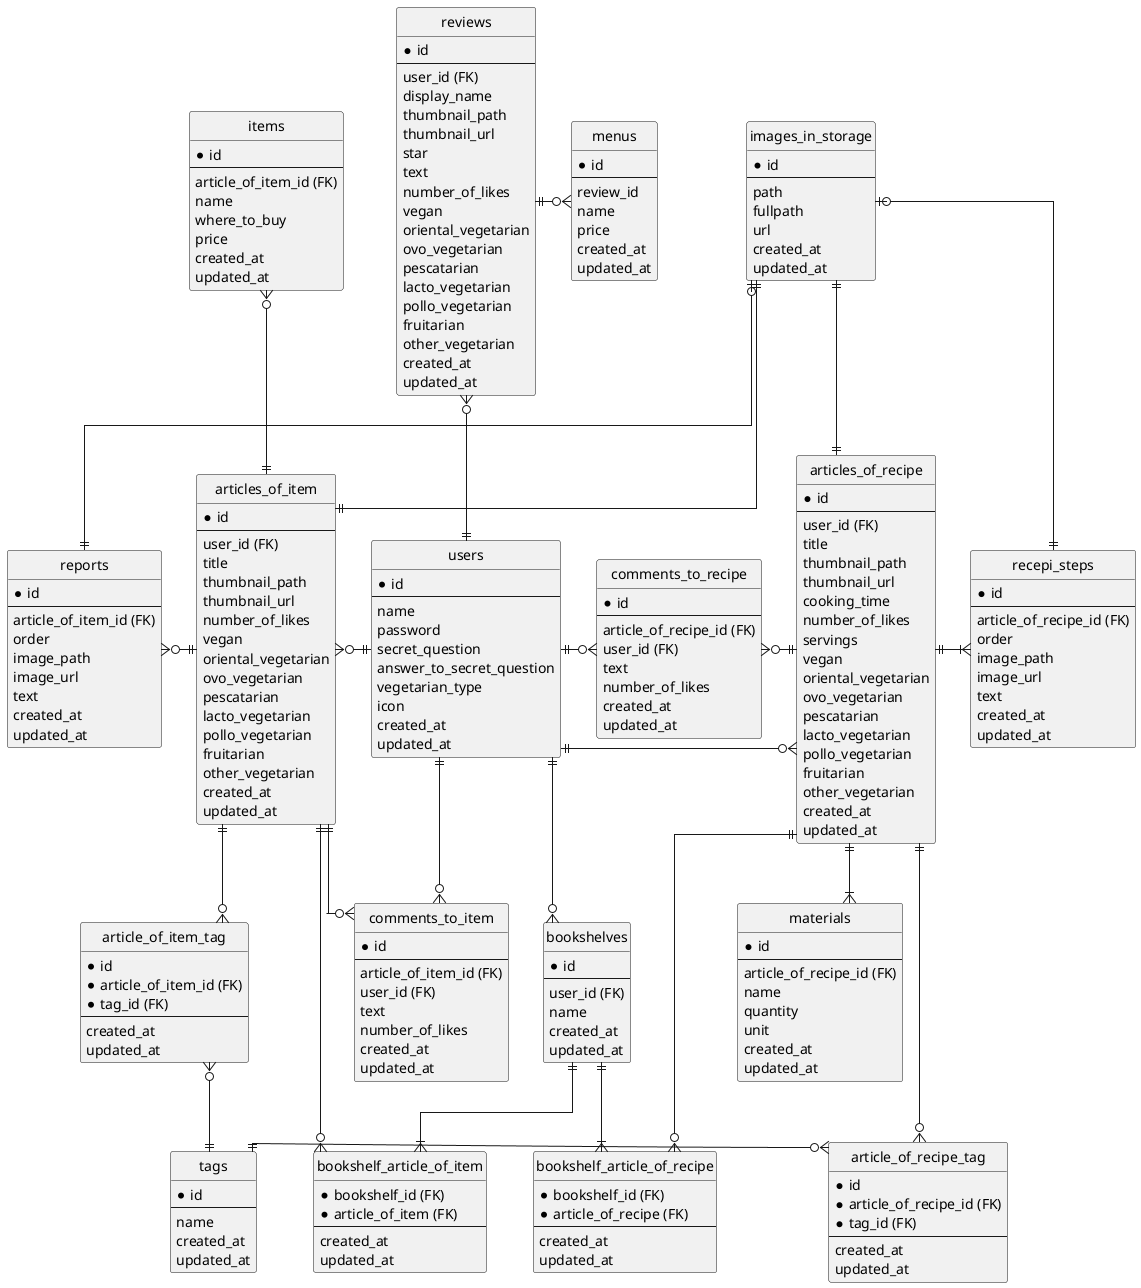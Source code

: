 @startuml VegEvery
' hide the spot
hide circle

' avoid problems with angled crows feet
skinparam linetype ortho


entity "users" as users {
  *id
  --
  name
  password
  secret_question
  answer_to_secret_question
  vegetarian_type
  icon
  created_at
  updated_at
}

' entity "user_common_settings" as user_common_settings {
'   *id
'   --
'   user_id
'   vegetarian_type
'   icon
'   created_at
'   updated_at
' }

entity "articles_of_recipe" as articles_of_recipe {
  *id
  --
  user_id (FK)
  title
  thumbnail_path
  thumbnail_url
  cooking_time
  number_of_likes
  servings
  vegan
  oriental_vegetarian
  ovo_vegetarian
  pescatarian
  lacto_vegetarian
  pollo_vegetarian
  fruitarian
  other_vegetarian
  created_at
  updated_at
}

entity "recepi_steps" as recepi_steps {
  *id
  --
  article_of_recipe_id (FK)
  order
  image_path
  image_url
  text
  created_at
  updated_at
}

entity "materials" as materials {
  *id
  --
  article_of_recipe_id (FK)
  name
  quantity
  unit
  created_at
  updated_at
}

entity "articles_of_item" as articles_of_item {
  *id
  --
  user_id (FK)
  title
  thumbnail_path
  thumbnail_url
  number_of_likes
  vegan
  oriental_vegetarian
  ovo_vegetarian
  pescatarian
  lacto_vegetarian
  pollo_vegetarian
  fruitarian
  other_vegetarian
  created_at
  updated_at
}

entity "items" as items {
  *id
  --
  article_of_item_id (FK)
  name
  where_to_buy
  price
  created_at
  updated_at
}

entity "reports" as reports {
  *id
  --
  article_of_item_id (FK)
  order
  image_path
  image_url
  text
  created_at
  updated_at
}

entity "comments_to_recipe" as comments_to_recipe {
  *id
  --
  article_of_recipe_id (FK)
  user_id (FK)
  text
  number_of_likes
  created_at
  updated_at
}

entity "comments_to_item" as comments_to_item {
  *id
  --
  article_of_item_id (FK)
  user_id (FK)
  text
  number_of_likes
  created_at
  updated_at
}

entity "tags" as tags {
  *id
  --
  name
  created_at
  updated_at
}

entity "article_of_recipe_tag" as article_of_recipe_tag {
  *id
  *article_of_recipe_id (FK)
  *tag_id (FK)
  --
  created_at
  updated_at
}

entity "article_of_item_tag" as article_of_item_tag {
  *id
  *article_of_item_id (FK)
  *tag_id (FK)
  --
  created_at
  updated_at
}

entity "reviews" as reviews {
  *id
  --
  user_id (FK)
  display_name
  thumbnail_path
  thumbnail_url
  star
  text
  number_of_likes
  vegan
  oriental_vegetarian
  ovo_vegetarian
  pescatarian
  lacto_vegetarian
  pollo_vegetarian
  fruitarian
  other_vegetarian
  created_at
  updated_at
}

entity "menus" as menus {
  *id
  --
  review_id
  name
  price
  created_at
  updated_at
}

entity "bookshelves" as bookshelves {
  *id
  --
  user_id (FK)
  name
  created_at
  updated_at
}

entity "bookshelf_article_of_recipe" as bookshelf_article_of_recipe {
  *bookshelf_id (FK)
  *article_of_recipe (FK)
  --
  created_at
  updated_at
}

entity "bookshelf_article_of_item" as bookshelf_article_of_item {
  *bookshelf_id (FK)
  *article_of_item (FK)
  --
  created_at
  updated_at
}

entity "images_in_storage" as images_in_storage {
  *id
  --
  path
  fullpath
  url
  created_at
  updated_at
}

users ||-r-o{ articles_of_recipe
articles_of_recipe ||-r-|{ recepi_steps
articles_of_recipe ||--|{ materials
articles_of_recipe ||--o{ article_of_recipe_tag
tags ||-r-o{ article_of_recipe_tag
articles_of_recipe ||-l-o{ comments_to_recipe
users ||-r-o{ comments_to_recipe
users ||-l-o{articles_of_item
articles_of_item ||--o{ article_of_item_tag
tags ||-u-o{ article_of_item_tag
articles_of_item ||--o{ comments_to_item
articles_of_item ||-u-o{ items
articles_of_item ||-l-o{ reports
users ||-r-o{ comments_to_item
users ||-d-o{bookshelves
bookshelves ||--|{bookshelf_article_of_recipe
articles_of_recipe ||--o{bookshelf_article_of_recipe
bookshelves ||--|{bookshelf_article_of_item
articles_of_item ||--o{bookshelf_article_of_item
users ||-u-o{reviews
menus }o-l-|| reviews
images_in_storage ||--|| articles_of_recipe
images_in_storage||--|| articles_of_item
images_in_storage |o-r-|| recepi_steps
images_in_storage|o--|| reports

@enduml
